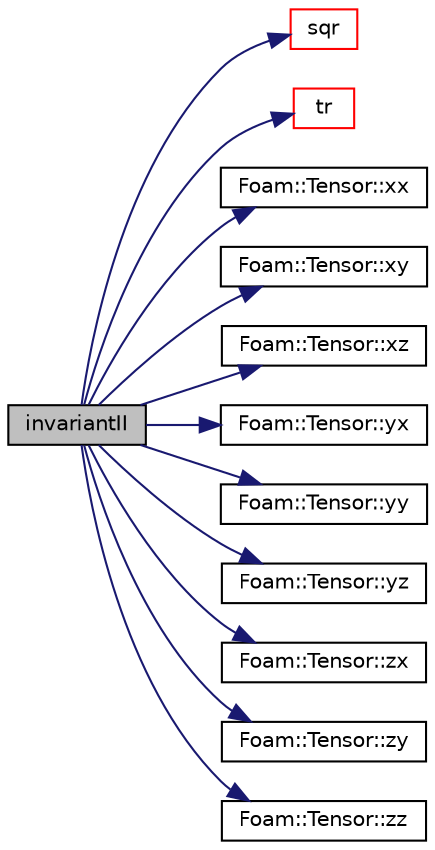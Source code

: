 digraph "invariantII"
{
  bgcolor="transparent";
  edge [fontname="Helvetica",fontsize="10",labelfontname="Helvetica",labelfontsize="10"];
  node [fontname="Helvetica",fontsize="10",shape=record];
  rankdir="LR";
  Node1 [label="invariantII",height=0.2,width=0.4,color="black", fillcolor="grey75", style="filled", fontcolor="black"];
  Node1 -> Node2 [color="midnightblue",fontsize="10",style="solid",fontname="Helvetica"];
  Node2 [label="sqr",height=0.2,width=0.4,color="red",URL="$a10958.html#a277dc11c581d53826ab5090b08f3b17b"];
  Node1 -> Node3 [color="midnightblue",fontsize="10",style="solid",fontname="Helvetica"];
  Node3 [label="tr",height=0.2,width=0.4,color="red",URL="$a10958.html#a16888f82e1accdb4c88dc9573a1dd02e"];
  Node1 -> Node4 [color="midnightblue",fontsize="10",style="solid",fontname="Helvetica"];
  Node4 [label="Foam::Tensor::xx",height=0.2,width=0.4,color="black",URL="$a02635.html#adefeff2f0e457c0e62a5e9d1292e3569"];
  Node1 -> Node5 [color="midnightblue",fontsize="10",style="solid",fontname="Helvetica"];
  Node5 [label="Foam::Tensor::xy",height=0.2,width=0.4,color="black",URL="$a02635.html#a9eba447e6738c78e6b0694c15b09236e"];
  Node1 -> Node6 [color="midnightblue",fontsize="10",style="solid",fontname="Helvetica"];
  Node6 [label="Foam::Tensor::xz",height=0.2,width=0.4,color="black",URL="$a02635.html#a217bb40fe6bbc4fd0d1f61fb1585d47e"];
  Node1 -> Node7 [color="midnightblue",fontsize="10",style="solid",fontname="Helvetica"];
  Node7 [label="Foam::Tensor::yx",height=0.2,width=0.4,color="black",URL="$a02635.html#a6db6b3dd02257844bb6fc0b9bf95ff5c"];
  Node1 -> Node8 [color="midnightblue",fontsize="10",style="solid",fontname="Helvetica"];
  Node8 [label="Foam::Tensor::yy",height=0.2,width=0.4,color="black",URL="$a02635.html#a1fabd792063b2f2c0c53693512a5baeb"];
  Node1 -> Node9 [color="midnightblue",fontsize="10",style="solid",fontname="Helvetica"];
  Node9 [label="Foam::Tensor::yz",height=0.2,width=0.4,color="black",URL="$a02635.html#aded7c943a25c96a9b28f63116b1060c8"];
  Node1 -> Node10 [color="midnightblue",fontsize="10",style="solid",fontname="Helvetica"];
  Node10 [label="Foam::Tensor::zx",height=0.2,width=0.4,color="black",URL="$a02635.html#a7222a378de92a8c4aef02b0c26d33dcd"];
  Node1 -> Node11 [color="midnightblue",fontsize="10",style="solid",fontname="Helvetica"];
  Node11 [label="Foam::Tensor::zy",height=0.2,width=0.4,color="black",URL="$a02635.html#ab6046e7336c8423b79112ae4b13e66ca"];
  Node1 -> Node12 [color="midnightblue",fontsize="10",style="solid",fontname="Helvetica"];
  Node12 [label="Foam::Tensor::zz",height=0.2,width=0.4,color="black",URL="$a02635.html#ad557e07a1361f2a9875b25deead0beb8"];
}
